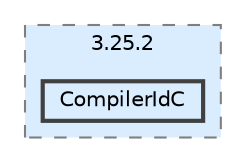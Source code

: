 digraph "build/CMakeFiles/3.25.2/CompilerIdC"
{
 // LATEX_PDF_SIZE
  bgcolor="transparent";
  edge [fontname=Helvetica,fontsize=10,labelfontname=Helvetica,labelfontsize=10];
  node [fontname=Helvetica,fontsize=10,shape=box,height=0.2,width=0.4];
  compound=true
  subgraph clusterdir_2b19e1647a9be331e8c06cbcafff1ac7 {
    graph [ bgcolor="#daedff", pencolor="grey50", label="3.25.2", fontname=Helvetica,fontsize=10 style="filled,dashed", URL="dir_2b19e1647a9be331e8c06cbcafff1ac7.html",tooltip=""]
  dir_0800afdb795e03c5abc3fecb96ec099f [label="CompilerIdC", fillcolor="#daedff", color="grey25", style="filled,bold", URL="dir_0800afdb795e03c5abc3fecb96ec099f.html",tooltip=""];
  }
}
